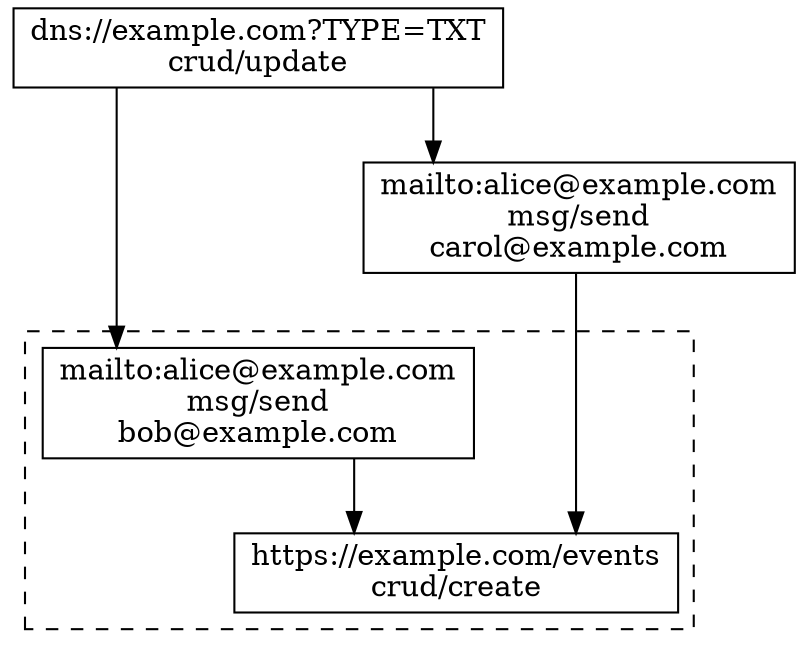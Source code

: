 digraph {
    splines  = ortho

    node [shape = box]

    top -> left
    top -> right
    right -> bottom:nne
    left -> bottom

    top -> hidden -> left [style = invis]
    hidden -> right [style = invis]
    hidden [style = invis]
    {rank = same; hidden right}

    top   [label = "dns://example.com?TYPE=TXT\ncrud/update"]
    right [label = "mailto:alice@example.com\nmsg/send\ncarol@example.com"]

    subgraph cluster {
        style = dashed

        left   [label = "mailto:alice@example.com\nmsg/send\nbob@example.com"]
        bottom [label = "https://example.com/events\ncrud/create"]

        hidden2 [style = invis]
        left:s -> hidden2:n [style = invis]
        hidden2:e -> bottom:w [style = invis]

        {rank = same; hidden2 bottom}
    }
}
